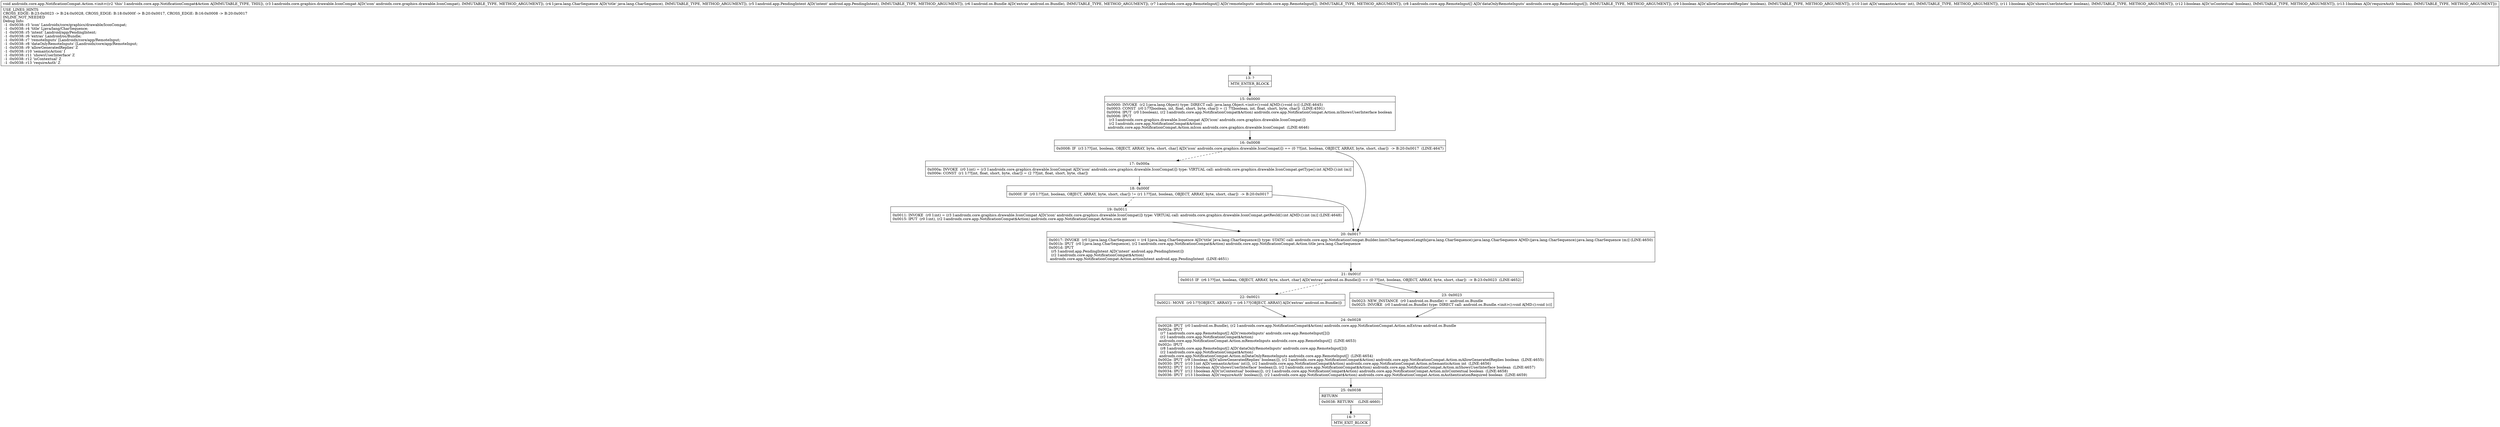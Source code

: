 digraph "CFG forandroidx.core.app.NotificationCompat.Action.\<init\>(Landroidx\/core\/graphics\/drawable\/IconCompat;Ljava\/lang\/CharSequence;Landroid\/app\/PendingIntent;Landroid\/os\/Bundle;[Landroidx\/core\/app\/RemoteInput;[Landroidx\/core\/app\/RemoteInput;ZIZZZ)V" {
Node_13 [shape=record,label="{13\:\ ?|MTH_ENTER_BLOCK\l}"];
Node_15 [shape=record,label="{15\:\ 0x0000|0x0000: INVOKE  (r2 I:java.lang.Object) type: DIRECT call: java.lang.Object.\<init\>():void A[MD:():void (c)] (LINE:4645)\l0x0003: CONST  (r0 I:??[boolean, int, float, short, byte, char]) = (1 ??[boolean, int, float, short, byte, char])  (LINE:4591)\l0x0004: IPUT  (r0 I:boolean), (r2 I:androidx.core.app.NotificationCompat$Action) androidx.core.app.NotificationCompat.Action.mShowsUserInterface boolean \l0x0006: IPUT  \l  (r3 I:androidx.core.graphics.drawable.IconCompat A[D('icon' androidx.core.graphics.drawable.IconCompat)])\l  (r2 I:androidx.core.app.NotificationCompat$Action)\l androidx.core.app.NotificationCompat.Action.mIcon androidx.core.graphics.drawable.IconCompat  (LINE:4646)\l}"];
Node_16 [shape=record,label="{16\:\ 0x0008|0x0008: IF  (r3 I:??[int, boolean, OBJECT, ARRAY, byte, short, char] A[D('icon' androidx.core.graphics.drawable.IconCompat)]) == (0 ??[int, boolean, OBJECT, ARRAY, byte, short, char])  \-\> B:20:0x0017  (LINE:4647)\l}"];
Node_17 [shape=record,label="{17\:\ 0x000a|0x000a: INVOKE  (r0 I:int) = (r3 I:androidx.core.graphics.drawable.IconCompat A[D('icon' androidx.core.graphics.drawable.IconCompat)]) type: VIRTUAL call: androidx.core.graphics.drawable.IconCompat.getType():int A[MD:():int (m)]\l0x000e: CONST  (r1 I:??[int, float, short, byte, char]) = (2 ??[int, float, short, byte, char]) \l}"];
Node_18 [shape=record,label="{18\:\ 0x000f|0x000f: IF  (r0 I:??[int, boolean, OBJECT, ARRAY, byte, short, char]) != (r1 I:??[int, boolean, OBJECT, ARRAY, byte, short, char])  \-\> B:20:0x0017 \l}"];
Node_19 [shape=record,label="{19\:\ 0x0011|0x0011: INVOKE  (r0 I:int) = (r3 I:androidx.core.graphics.drawable.IconCompat A[D('icon' androidx.core.graphics.drawable.IconCompat)]) type: VIRTUAL call: androidx.core.graphics.drawable.IconCompat.getResId():int A[MD:():int (m)] (LINE:4648)\l0x0015: IPUT  (r0 I:int), (r2 I:androidx.core.app.NotificationCompat$Action) androidx.core.app.NotificationCompat.Action.icon int \l}"];
Node_20 [shape=record,label="{20\:\ 0x0017|0x0017: INVOKE  (r0 I:java.lang.CharSequence) = (r4 I:java.lang.CharSequence A[D('title' java.lang.CharSequence)]) type: STATIC call: androidx.core.app.NotificationCompat.Builder.limitCharSequenceLength(java.lang.CharSequence):java.lang.CharSequence A[MD:(java.lang.CharSequence):java.lang.CharSequence (m)] (LINE:4650)\l0x001b: IPUT  (r0 I:java.lang.CharSequence), (r2 I:androidx.core.app.NotificationCompat$Action) androidx.core.app.NotificationCompat.Action.title java.lang.CharSequence \l0x001d: IPUT  \l  (r5 I:android.app.PendingIntent A[D('intent' android.app.PendingIntent)])\l  (r2 I:androidx.core.app.NotificationCompat$Action)\l androidx.core.app.NotificationCompat.Action.actionIntent android.app.PendingIntent  (LINE:4651)\l}"];
Node_21 [shape=record,label="{21\:\ 0x001f|0x001f: IF  (r6 I:??[int, boolean, OBJECT, ARRAY, byte, short, char] A[D('extras' android.os.Bundle)]) == (0 ??[int, boolean, OBJECT, ARRAY, byte, short, char])  \-\> B:23:0x0023  (LINE:4652)\l}"];
Node_22 [shape=record,label="{22\:\ 0x0021|0x0021: MOVE  (r0 I:??[OBJECT, ARRAY]) = (r6 I:??[OBJECT, ARRAY] A[D('extras' android.os.Bundle)]) \l}"];
Node_24 [shape=record,label="{24\:\ 0x0028|0x0028: IPUT  (r0 I:android.os.Bundle), (r2 I:androidx.core.app.NotificationCompat$Action) androidx.core.app.NotificationCompat.Action.mExtras android.os.Bundle \l0x002a: IPUT  \l  (r7 I:androidx.core.app.RemoteInput[] A[D('remoteInputs' androidx.core.app.RemoteInput[])])\l  (r2 I:androidx.core.app.NotificationCompat$Action)\l androidx.core.app.NotificationCompat.Action.mRemoteInputs androidx.core.app.RemoteInput[]  (LINE:4653)\l0x002c: IPUT  \l  (r8 I:androidx.core.app.RemoteInput[] A[D('dataOnlyRemoteInputs' androidx.core.app.RemoteInput[])])\l  (r2 I:androidx.core.app.NotificationCompat$Action)\l androidx.core.app.NotificationCompat.Action.mDataOnlyRemoteInputs androidx.core.app.RemoteInput[]  (LINE:4654)\l0x002e: IPUT  (r9 I:boolean A[D('allowGeneratedReplies' boolean)]), (r2 I:androidx.core.app.NotificationCompat$Action) androidx.core.app.NotificationCompat.Action.mAllowGeneratedReplies boolean  (LINE:4655)\l0x0030: IPUT  (r10 I:int A[D('semanticAction' int)]), (r2 I:androidx.core.app.NotificationCompat$Action) androidx.core.app.NotificationCompat.Action.mSemanticAction int  (LINE:4656)\l0x0032: IPUT  (r11 I:boolean A[D('showsUserInterface' boolean)]), (r2 I:androidx.core.app.NotificationCompat$Action) androidx.core.app.NotificationCompat.Action.mShowsUserInterface boolean  (LINE:4657)\l0x0034: IPUT  (r12 I:boolean A[D('isContextual' boolean)]), (r2 I:androidx.core.app.NotificationCompat$Action) androidx.core.app.NotificationCompat.Action.mIsContextual boolean  (LINE:4658)\l0x0036: IPUT  (r13 I:boolean A[D('requireAuth' boolean)]), (r2 I:androidx.core.app.NotificationCompat$Action) androidx.core.app.NotificationCompat.Action.mAuthenticationRequired boolean  (LINE:4659)\l}"];
Node_25 [shape=record,label="{25\:\ 0x0038|RETURN\l|0x0038: RETURN    (LINE:4660)\l}"];
Node_14 [shape=record,label="{14\:\ ?|MTH_EXIT_BLOCK\l}"];
Node_23 [shape=record,label="{23\:\ 0x0023|0x0023: NEW_INSTANCE  (r0 I:android.os.Bundle) =  android.os.Bundle \l0x0025: INVOKE  (r0 I:android.os.Bundle) type: DIRECT call: android.os.Bundle.\<init\>():void A[MD:():void (c)]\l}"];
MethodNode[shape=record,label="{void androidx.core.app.NotificationCompat.Action.\<init\>((r2 'this' I:androidx.core.app.NotificationCompat$Action A[IMMUTABLE_TYPE, THIS]), (r3 I:androidx.core.graphics.drawable.IconCompat A[D('icon' androidx.core.graphics.drawable.IconCompat), IMMUTABLE_TYPE, METHOD_ARGUMENT]), (r4 I:java.lang.CharSequence A[D('title' java.lang.CharSequence), IMMUTABLE_TYPE, METHOD_ARGUMENT]), (r5 I:android.app.PendingIntent A[D('intent' android.app.PendingIntent), IMMUTABLE_TYPE, METHOD_ARGUMENT]), (r6 I:android.os.Bundle A[D('extras' android.os.Bundle), IMMUTABLE_TYPE, METHOD_ARGUMENT]), (r7 I:androidx.core.app.RemoteInput[] A[D('remoteInputs' androidx.core.app.RemoteInput[]), IMMUTABLE_TYPE, METHOD_ARGUMENT]), (r8 I:androidx.core.app.RemoteInput[] A[D('dataOnlyRemoteInputs' androidx.core.app.RemoteInput[]), IMMUTABLE_TYPE, METHOD_ARGUMENT]), (r9 I:boolean A[D('allowGeneratedReplies' boolean), IMMUTABLE_TYPE, METHOD_ARGUMENT]), (r10 I:int A[D('semanticAction' int), IMMUTABLE_TYPE, METHOD_ARGUMENT]), (r11 I:boolean A[D('showsUserInterface' boolean), IMMUTABLE_TYPE, METHOD_ARGUMENT]), (r12 I:boolean A[D('isContextual' boolean), IMMUTABLE_TYPE, METHOD_ARGUMENT]), (r13 I:boolean A[D('requireAuth' boolean), IMMUTABLE_TYPE, METHOD_ARGUMENT]))  | USE_LINES_HINTS\lCROSS_EDGE: B:23:0x0023 \-\> B:24:0x0028, CROSS_EDGE: B:18:0x000f \-\> B:20:0x0017, CROSS_EDGE: B:16:0x0008 \-\> B:20:0x0017\lINLINE_NOT_NEEDED\lDebug Info:\l  \-1 \-0x0038: r3 'icon' Landroidx\/core\/graphics\/drawable\/IconCompat;\l  \-1 \-0x0038: r4 'title' Ljava\/lang\/CharSequence;\l  \-1 \-0x0038: r5 'intent' Landroid\/app\/PendingIntent;\l  \-1 \-0x0038: r6 'extras' Landroid\/os\/Bundle;\l  \-1 \-0x0038: r7 'remoteInputs' [Landroidx\/core\/app\/RemoteInput;\l  \-1 \-0x0038: r8 'dataOnlyRemoteInputs' [Landroidx\/core\/app\/RemoteInput;\l  \-1 \-0x0038: r9 'allowGeneratedReplies' Z\l  \-1 \-0x0038: r10 'semanticAction' I\l  \-1 \-0x0038: r11 'showsUserInterface' Z\l  \-1 \-0x0038: r12 'isContextual' Z\l  \-1 \-0x0038: r13 'requireAuth' Z\l}"];
MethodNode -> Node_13;Node_13 -> Node_15;
Node_15 -> Node_16;
Node_16 -> Node_17[style=dashed];
Node_16 -> Node_20;
Node_17 -> Node_18;
Node_18 -> Node_19[style=dashed];
Node_18 -> Node_20;
Node_19 -> Node_20;
Node_20 -> Node_21;
Node_21 -> Node_22[style=dashed];
Node_21 -> Node_23;
Node_22 -> Node_24;
Node_24 -> Node_25;
Node_25 -> Node_14;
Node_23 -> Node_24;
}

